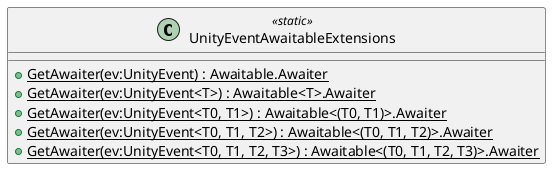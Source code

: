 @startuml
class UnityEventAwaitableExtensions <<static>> {
    + {static} GetAwaiter(ev:UnityEvent) : Awaitable.Awaiter
    + {static} GetAwaiter(ev:UnityEvent<T>) : Awaitable<T>.Awaiter
    + {static} GetAwaiter(ev:UnityEvent<T0, T1>) : Awaitable<(T0, T1)>.Awaiter
    + {static} GetAwaiter(ev:UnityEvent<T0, T1, T2>) : Awaitable<(T0, T1, T2)>.Awaiter
    + {static} GetAwaiter(ev:UnityEvent<T0, T1, T2, T3>) : Awaitable<(T0, T1, T2, T3)>.Awaiter
}
@enduml
